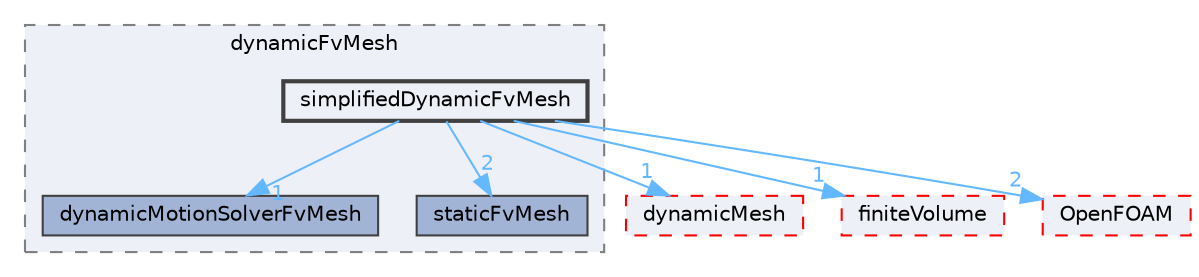 digraph "src/dynamicFvMesh/simplifiedDynamicFvMesh"
{
 // LATEX_PDF_SIZE
  bgcolor="transparent";
  edge [fontname=Helvetica,fontsize=10,labelfontname=Helvetica,labelfontsize=10];
  node [fontname=Helvetica,fontsize=10,shape=box,height=0.2,width=0.4];
  compound=true
  subgraph clusterdir_7045e8b584c9485727394e576736d39b {
    graph [ bgcolor="#edf0f7", pencolor="grey50", label="dynamicFvMesh", fontname=Helvetica,fontsize=10 style="filled,dashed", URL="dir_7045e8b584c9485727394e576736d39b.html",tooltip=""]
  dir_daebf4bcd754a2c1a0c10418fc36ab06 [label="dynamicMotionSolverFvMesh", fillcolor="#a2b4d6", color="grey25", style="filled", URL="dir_daebf4bcd754a2c1a0c10418fc36ab06.html",tooltip=""];
  dir_eded06f46fdf46c9af0ab08b9ffdb7c0 [label="staticFvMesh", fillcolor="#a2b4d6", color="grey25", style="filled", URL="dir_eded06f46fdf46c9af0ab08b9ffdb7c0.html",tooltip=""];
  dir_4fcb75178d1f45b7a7c15270050e3f61 [label="simplifiedDynamicFvMesh", fillcolor="#edf0f7", color="grey25", style="filled,bold", URL="dir_4fcb75178d1f45b7a7c15270050e3f61.html",tooltip=""];
  }
  dir_63742796c427c97a292c80f7db71da36 [label="dynamicMesh", fillcolor="#edf0f7", color="red", style="filled,dashed", URL="dir_63742796c427c97a292c80f7db71da36.html",tooltip=""];
  dir_9bd15774b555cf7259a6fa18f99fe99b [label="finiteVolume", fillcolor="#edf0f7", color="red", style="filled,dashed", URL="dir_9bd15774b555cf7259a6fa18f99fe99b.html",tooltip=""];
  dir_c5473ff19b20e6ec4dfe5c310b3778a8 [label="OpenFOAM", fillcolor="#edf0f7", color="red", style="filled,dashed", URL="dir_c5473ff19b20e6ec4dfe5c310b3778a8.html",tooltip=""];
  dir_4fcb75178d1f45b7a7c15270050e3f61->dir_63742796c427c97a292c80f7db71da36 [headlabel="1", labeldistance=1.5 headhref="dir_003539_001086.html" href="dir_003539_001086.html" color="steelblue1" fontcolor="steelblue1"];
  dir_4fcb75178d1f45b7a7c15270050e3f61->dir_9bd15774b555cf7259a6fa18f99fe99b [headlabel="1", labeldistance=1.5 headhref="dir_003539_001387.html" href="dir_003539_001387.html" color="steelblue1" fontcolor="steelblue1"];
  dir_4fcb75178d1f45b7a7c15270050e3f61->dir_c5473ff19b20e6ec4dfe5c310b3778a8 [headlabel="2", labeldistance=1.5 headhref="dir_003539_002695.html" href="dir_003539_002695.html" color="steelblue1" fontcolor="steelblue1"];
  dir_4fcb75178d1f45b7a7c15270050e3f61->dir_daebf4bcd754a2c1a0c10418fc36ab06 [headlabel="1", labeldistance=1.5 headhref="dir_003539_001088.html" href="dir_003539_001088.html" color="steelblue1" fontcolor="steelblue1"];
  dir_4fcb75178d1f45b7a7c15270050e3f61->dir_eded06f46fdf46c9af0ab08b9ffdb7c0 [headlabel="2", labeldistance=1.5 headhref="dir_003539_003757.html" href="dir_003539_003757.html" color="steelblue1" fontcolor="steelblue1"];
}
